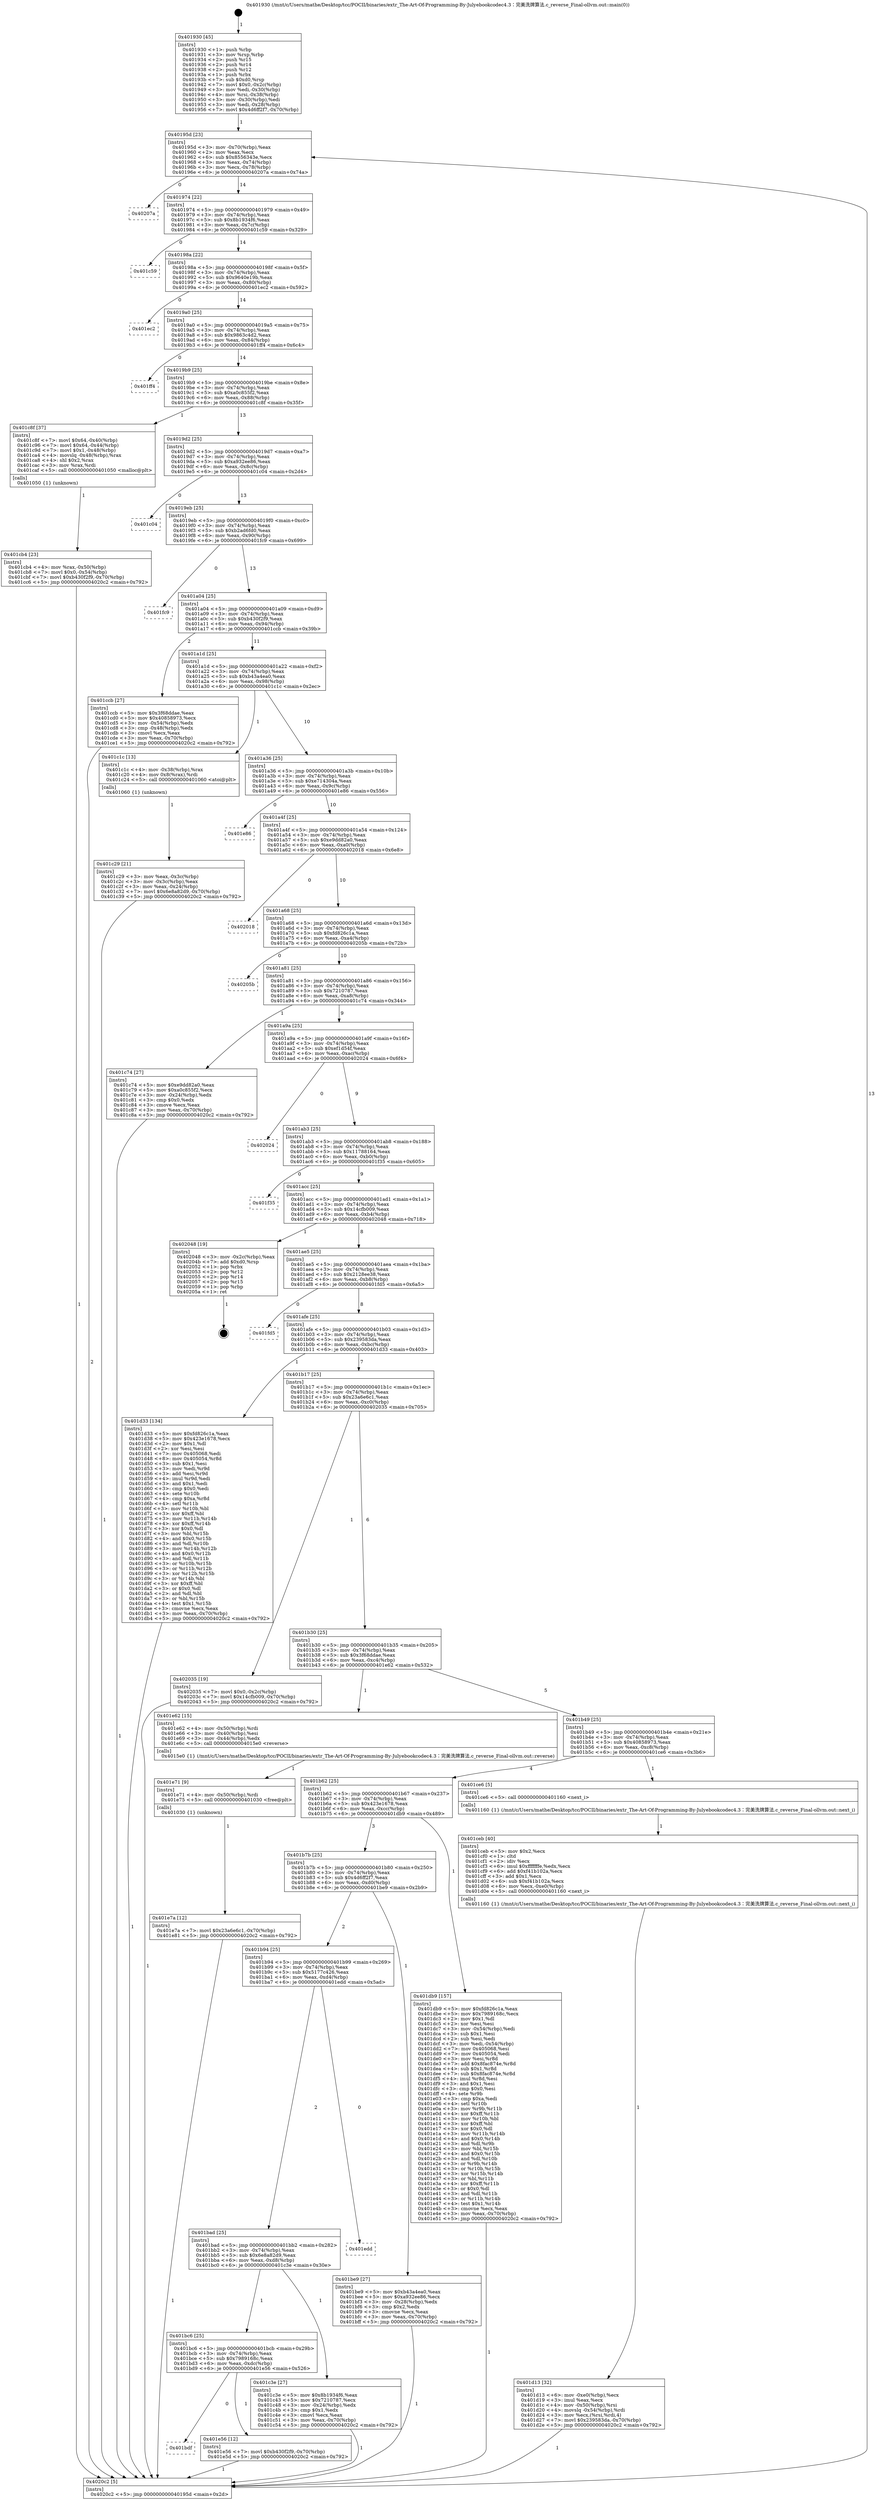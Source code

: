 digraph "0x401930" {
  label = "0x401930 (/mnt/c/Users/mathe/Desktop/tcc/POCII/binaries/extr_The-Art-Of-Programming-By-Julyebookcodec4.3：完美洗牌算法.c_reverse_Final-ollvm.out::main(0))"
  labelloc = "t"
  node[shape=record]

  Entry [label="",width=0.3,height=0.3,shape=circle,fillcolor=black,style=filled]
  "0x40195d" [label="{
     0x40195d [23]\l
     | [instrs]\l
     &nbsp;&nbsp;0x40195d \<+3\>: mov -0x70(%rbp),%eax\l
     &nbsp;&nbsp;0x401960 \<+2\>: mov %eax,%ecx\l
     &nbsp;&nbsp;0x401962 \<+6\>: sub $0x8556343e,%ecx\l
     &nbsp;&nbsp;0x401968 \<+3\>: mov %eax,-0x74(%rbp)\l
     &nbsp;&nbsp;0x40196b \<+3\>: mov %ecx,-0x78(%rbp)\l
     &nbsp;&nbsp;0x40196e \<+6\>: je 000000000040207a \<main+0x74a\>\l
  }"]
  "0x40207a" [label="{
     0x40207a\l
  }", style=dashed]
  "0x401974" [label="{
     0x401974 [22]\l
     | [instrs]\l
     &nbsp;&nbsp;0x401974 \<+5\>: jmp 0000000000401979 \<main+0x49\>\l
     &nbsp;&nbsp;0x401979 \<+3\>: mov -0x74(%rbp),%eax\l
     &nbsp;&nbsp;0x40197c \<+5\>: sub $0x8b1934f6,%eax\l
     &nbsp;&nbsp;0x401981 \<+3\>: mov %eax,-0x7c(%rbp)\l
     &nbsp;&nbsp;0x401984 \<+6\>: je 0000000000401c59 \<main+0x329\>\l
  }"]
  Exit [label="",width=0.3,height=0.3,shape=circle,fillcolor=black,style=filled,peripheries=2]
  "0x401c59" [label="{
     0x401c59\l
  }", style=dashed]
  "0x40198a" [label="{
     0x40198a [22]\l
     | [instrs]\l
     &nbsp;&nbsp;0x40198a \<+5\>: jmp 000000000040198f \<main+0x5f\>\l
     &nbsp;&nbsp;0x40198f \<+3\>: mov -0x74(%rbp),%eax\l
     &nbsp;&nbsp;0x401992 \<+5\>: sub $0x9640e19b,%eax\l
     &nbsp;&nbsp;0x401997 \<+3\>: mov %eax,-0x80(%rbp)\l
     &nbsp;&nbsp;0x40199a \<+6\>: je 0000000000401ec2 \<main+0x592\>\l
  }"]
  "0x401e7a" [label="{
     0x401e7a [12]\l
     | [instrs]\l
     &nbsp;&nbsp;0x401e7a \<+7\>: movl $0x23a6e6c1,-0x70(%rbp)\l
     &nbsp;&nbsp;0x401e81 \<+5\>: jmp 00000000004020c2 \<main+0x792\>\l
  }"]
  "0x401ec2" [label="{
     0x401ec2\l
  }", style=dashed]
  "0x4019a0" [label="{
     0x4019a0 [25]\l
     | [instrs]\l
     &nbsp;&nbsp;0x4019a0 \<+5\>: jmp 00000000004019a5 \<main+0x75\>\l
     &nbsp;&nbsp;0x4019a5 \<+3\>: mov -0x74(%rbp),%eax\l
     &nbsp;&nbsp;0x4019a8 \<+5\>: sub $0x9863c4d2,%eax\l
     &nbsp;&nbsp;0x4019ad \<+6\>: mov %eax,-0x84(%rbp)\l
     &nbsp;&nbsp;0x4019b3 \<+6\>: je 0000000000401ff4 \<main+0x6c4\>\l
  }"]
  "0x401e71" [label="{
     0x401e71 [9]\l
     | [instrs]\l
     &nbsp;&nbsp;0x401e71 \<+4\>: mov -0x50(%rbp),%rdi\l
     &nbsp;&nbsp;0x401e75 \<+5\>: call 0000000000401030 \<free@plt\>\l
     | [calls]\l
     &nbsp;&nbsp;0x401030 \{1\} (unknown)\l
  }"]
  "0x401ff4" [label="{
     0x401ff4\l
  }", style=dashed]
  "0x4019b9" [label="{
     0x4019b9 [25]\l
     | [instrs]\l
     &nbsp;&nbsp;0x4019b9 \<+5\>: jmp 00000000004019be \<main+0x8e\>\l
     &nbsp;&nbsp;0x4019be \<+3\>: mov -0x74(%rbp),%eax\l
     &nbsp;&nbsp;0x4019c1 \<+5\>: sub $0xa0c855f2,%eax\l
     &nbsp;&nbsp;0x4019c6 \<+6\>: mov %eax,-0x88(%rbp)\l
     &nbsp;&nbsp;0x4019cc \<+6\>: je 0000000000401c8f \<main+0x35f\>\l
  }"]
  "0x401bdf" [label="{
     0x401bdf\l
  }", style=dashed]
  "0x401c8f" [label="{
     0x401c8f [37]\l
     | [instrs]\l
     &nbsp;&nbsp;0x401c8f \<+7\>: movl $0x64,-0x40(%rbp)\l
     &nbsp;&nbsp;0x401c96 \<+7\>: movl $0x64,-0x44(%rbp)\l
     &nbsp;&nbsp;0x401c9d \<+7\>: movl $0x1,-0x48(%rbp)\l
     &nbsp;&nbsp;0x401ca4 \<+4\>: movslq -0x48(%rbp),%rax\l
     &nbsp;&nbsp;0x401ca8 \<+4\>: shl $0x2,%rax\l
     &nbsp;&nbsp;0x401cac \<+3\>: mov %rax,%rdi\l
     &nbsp;&nbsp;0x401caf \<+5\>: call 0000000000401050 \<malloc@plt\>\l
     | [calls]\l
     &nbsp;&nbsp;0x401050 \{1\} (unknown)\l
  }"]
  "0x4019d2" [label="{
     0x4019d2 [25]\l
     | [instrs]\l
     &nbsp;&nbsp;0x4019d2 \<+5\>: jmp 00000000004019d7 \<main+0xa7\>\l
     &nbsp;&nbsp;0x4019d7 \<+3\>: mov -0x74(%rbp),%eax\l
     &nbsp;&nbsp;0x4019da \<+5\>: sub $0xa932ee86,%eax\l
     &nbsp;&nbsp;0x4019df \<+6\>: mov %eax,-0x8c(%rbp)\l
     &nbsp;&nbsp;0x4019e5 \<+6\>: je 0000000000401c04 \<main+0x2d4\>\l
  }"]
  "0x401e56" [label="{
     0x401e56 [12]\l
     | [instrs]\l
     &nbsp;&nbsp;0x401e56 \<+7\>: movl $0xb430f2f9,-0x70(%rbp)\l
     &nbsp;&nbsp;0x401e5d \<+5\>: jmp 00000000004020c2 \<main+0x792\>\l
  }"]
  "0x401c04" [label="{
     0x401c04\l
  }", style=dashed]
  "0x4019eb" [label="{
     0x4019eb [25]\l
     | [instrs]\l
     &nbsp;&nbsp;0x4019eb \<+5\>: jmp 00000000004019f0 \<main+0xc0\>\l
     &nbsp;&nbsp;0x4019f0 \<+3\>: mov -0x74(%rbp),%eax\l
     &nbsp;&nbsp;0x4019f3 \<+5\>: sub $0xb2ad6fd0,%eax\l
     &nbsp;&nbsp;0x4019f8 \<+6\>: mov %eax,-0x90(%rbp)\l
     &nbsp;&nbsp;0x4019fe \<+6\>: je 0000000000401fc9 \<main+0x699\>\l
  }"]
  "0x401d13" [label="{
     0x401d13 [32]\l
     | [instrs]\l
     &nbsp;&nbsp;0x401d13 \<+6\>: mov -0xe0(%rbp),%ecx\l
     &nbsp;&nbsp;0x401d19 \<+3\>: imul %eax,%ecx\l
     &nbsp;&nbsp;0x401d1c \<+4\>: mov -0x50(%rbp),%rsi\l
     &nbsp;&nbsp;0x401d20 \<+4\>: movslq -0x54(%rbp),%rdi\l
     &nbsp;&nbsp;0x401d24 \<+3\>: mov %ecx,(%rsi,%rdi,4)\l
     &nbsp;&nbsp;0x401d27 \<+7\>: movl $0x239583da,-0x70(%rbp)\l
     &nbsp;&nbsp;0x401d2e \<+5\>: jmp 00000000004020c2 \<main+0x792\>\l
  }"]
  "0x401fc9" [label="{
     0x401fc9\l
  }", style=dashed]
  "0x401a04" [label="{
     0x401a04 [25]\l
     | [instrs]\l
     &nbsp;&nbsp;0x401a04 \<+5\>: jmp 0000000000401a09 \<main+0xd9\>\l
     &nbsp;&nbsp;0x401a09 \<+3\>: mov -0x74(%rbp),%eax\l
     &nbsp;&nbsp;0x401a0c \<+5\>: sub $0xb430f2f9,%eax\l
     &nbsp;&nbsp;0x401a11 \<+6\>: mov %eax,-0x94(%rbp)\l
     &nbsp;&nbsp;0x401a17 \<+6\>: je 0000000000401ccb \<main+0x39b\>\l
  }"]
  "0x401ceb" [label="{
     0x401ceb [40]\l
     | [instrs]\l
     &nbsp;&nbsp;0x401ceb \<+5\>: mov $0x2,%ecx\l
     &nbsp;&nbsp;0x401cf0 \<+1\>: cltd\l
     &nbsp;&nbsp;0x401cf1 \<+2\>: idiv %ecx\l
     &nbsp;&nbsp;0x401cf3 \<+6\>: imul $0xfffffffe,%edx,%ecx\l
     &nbsp;&nbsp;0x401cf9 \<+6\>: add $0xf41b102a,%ecx\l
     &nbsp;&nbsp;0x401cff \<+3\>: add $0x1,%ecx\l
     &nbsp;&nbsp;0x401d02 \<+6\>: sub $0xf41b102a,%ecx\l
     &nbsp;&nbsp;0x401d08 \<+6\>: mov %ecx,-0xe0(%rbp)\l
     &nbsp;&nbsp;0x401d0e \<+5\>: call 0000000000401160 \<next_i\>\l
     | [calls]\l
     &nbsp;&nbsp;0x401160 \{1\} (/mnt/c/Users/mathe/Desktop/tcc/POCII/binaries/extr_The-Art-Of-Programming-By-Julyebookcodec4.3：完美洗牌算法.c_reverse_Final-ollvm.out::next_i)\l
  }"]
  "0x401ccb" [label="{
     0x401ccb [27]\l
     | [instrs]\l
     &nbsp;&nbsp;0x401ccb \<+5\>: mov $0x3f68ddae,%eax\l
     &nbsp;&nbsp;0x401cd0 \<+5\>: mov $0x40858973,%ecx\l
     &nbsp;&nbsp;0x401cd5 \<+3\>: mov -0x54(%rbp),%edx\l
     &nbsp;&nbsp;0x401cd8 \<+3\>: cmp -0x48(%rbp),%edx\l
     &nbsp;&nbsp;0x401cdb \<+3\>: cmovl %ecx,%eax\l
     &nbsp;&nbsp;0x401cde \<+3\>: mov %eax,-0x70(%rbp)\l
     &nbsp;&nbsp;0x401ce1 \<+5\>: jmp 00000000004020c2 \<main+0x792\>\l
  }"]
  "0x401a1d" [label="{
     0x401a1d [25]\l
     | [instrs]\l
     &nbsp;&nbsp;0x401a1d \<+5\>: jmp 0000000000401a22 \<main+0xf2\>\l
     &nbsp;&nbsp;0x401a22 \<+3\>: mov -0x74(%rbp),%eax\l
     &nbsp;&nbsp;0x401a25 \<+5\>: sub $0xb43a4ea0,%eax\l
     &nbsp;&nbsp;0x401a2a \<+6\>: mov %eax,-0x98(%rbp)\l
     &nbsp;&nbsp;0x401a30 \<+6\>: je 0000000000401c1c \<main+0x2ec\>\l
  }"]
  "0x401cb4" [label="{
     0x401cb4 [23]\l
     | [instrs]\l
     &nbsp;&nbsp;0x401cb4 \<+4\>: mov %rax,-0x50(%rbp)\l
     &nbsp;&nbsp;0x401cb8 \<+7\>: movl $0x0,-0x54(%rbp)\l
     &nbsp;&nbsp;0x401cbf \<+7\>: movl $0xb430f2f9,-0x70(%rbp)\l
     &nbsp;&nbsp;0x401cc6 \<+5\>: jmp 00000000004020c2 \<main+0x792\>\l
  }"]
  "0x401c1c" [label="{
     0x401c1c [13]\l
     | [instrs]\l
     &nbsp;&nbsp;0x401c1c \<+4\>: mov -0x38(%rbp),%rax\l
     &nbsp;&nbsp;0x401c20 \<+4\>: mov 0x8(%rax),%rdi\l
     &nbsp;&nbsp;0x401c24 \<+5\>: call 0000000000401060 \<atoi@plt\>\l
     | [calls]\l
     &nbsp;&nbsp;0x401060 \{1\} (unknown)\l
  }"]
  "0x401a36" [label="{
     0x401a36 [25]\l
     | [instrs]\l
     &nbsp;&nbsp;0x401a36 \<+5\>: jmp 0000000000401a3b \<main+0x10b\>\l
     &nbsp;&nbsp;0x401a3b \<+3\>: mov -0x74(%rbp),%eax\l
     &nbsp;&nbsp;0x401a3e \<+5\>: sub $0xe714304a,%eax\l
     &nbsp;&nbsp;0x401a43 \<+6\>: mov %eax,-0x9c(%rbp)\l
     &nbsp;&nbsp;0x401a49 \<+6\>: je 0000000000401e86 \<main+0x556\>\l
  }"]
  "0x401bc6" [label="{
     0x401bc6 [25]\l
     | [instrs]\l
     &nbsp;&nbsp;0x401bc6 \<+5\>: jmp 0000000000401bcb \<main+0x29b\>\l
     &nbsp;&nbsp;0x401bcb \<+3\>: mov -0x74(%rbp),%eax\l
     &nbsp;&nbsp;0x401bce \<+5\>: sub $0x7989168c,%eax\l
     &nbsp;&nbsp;0x401bd3 \<+6\>: mov %eax,-0xdc(%rbp)\l
     &nbsp;&nbsp;0x401bd9 \<+6\>: je 0000000000401e56 \<main+0x526\>\l
  }"]
  "0x401e86" [label="{
     0x401e86\l
  }", style=dashed]
  "0x401a4f" [label="{
     0x401a4f [25]\l
     | [instrs]\l
     &nbsp;&nbsp;0x401a4f \<+5\>: jmp 0000000000401a54 \<main+0x124\>\l
     &nbsp;&nbsp;0x401a54 \<+3\>: mov -0x74(%rbp),%eax\l
     &nbsp;&nbsp;0x401a57 \<+5\>: sub $0xe9dd82a0,%eax\l
     &nbsp;&nbsp;0x401a5c \<+6\>: mov %eax,-0xa0(%rbp)\l
     &nbsp;&nbsp;0x401a62 \<+6\>: je 0000000000402018 \<main+0x6e8\>\l
  }"]
  "0x401c3e" [label="{
     0x401c3e [27]\l
     | [instrs]\l
     &nbsp;&nbsp;0x401c3e \<+5\>: mov $0x8b1934f6,%eax\l
     &nbsp;&nbsp;0x401c43 \<+5\>: mov $0x7210787,%ecx\l
     &nbsp;&nbsp;0x401c48 \<+3\>: mov -0x24(%rbp),%edx\l
     &nbsp;&nbsp;0x401c4b \<+3\>: cmp $0x1,%edx\l
     &nbsp;&nbsp;0x401c4e \<+3\>: cmovl %ecx,%eax\l
     &nbsp;&nbsp;0x401c51 \<+3\>: mov %eax,-0x70(%rbp)\l
     &nbsp;&nbsp;0x401c54 \<+5\>: jmp 00000000004020c2 \<main+0x792\>\l
  }"]
  "0x402018" [label="{
     0x402018\l
  }", style=dashed]
  "0x401a68" [label="{
     0x401a68 [25]\l
     | [instrs]\l
     &nbsp;&nbsp;0x401a68 \<+5\>: jmp 0000000000401a6d \<main+0x13d\>\l
     &nbsp;&nbsp;0x401a6d \<+3\>: mov -0x74(%rbp),%eax\l
     &nbsp;&nbsp;0x401a70 \<+5\>: sub $0xfd826c1a,%eax\l
     &nbsp;&nbsp;0x401a75 \<+6\>: mov %eax,-0xa4(%rbp)\l
     &nbsp;&nbsp;0x401a7b \<+6\>: je 000000000040205b \<main+0x72b\>\l
  }"]
  "0x401bad" [label="{
     0x401bad [25]\l
     | [instrs]\l
     &nbsp;&nbsp;0x401bad \<+5\>: jmp 0000000000401bb2 \<main+0x282\>\l
     &nbsp;&nbsp;0x401bb2 \<+3\>: mov -0x74(%rbp),%eax\l
     &nbsp;&nbsp;0x401bb5 \<+5\>: sub $0x6e8a82d9,%eax\l
     &nbsp;&nbsp;0x401bba \<+6\>: mov %eax,-0xd8(%rbp)\l
     &nbsp;&nbsp;0x401bc0 \<+6\>: je 0000000000401c3e \<main+0x30e\>\l
  }"]
  "0x40205b" [label="{
     0x40205b\l
  }", style=dashed]
  "0x401a81" [label="{
     0x401a81 [25]\l
     | [instrs]\l
     &nbsp;&nbsp;0x401a81 \<+5\>: jmp 0000000000401a86 \<main+0x156\>\l
     &nbsp;&nbsp;0x401a86 \<+3\>: mov -0x74(%rbp),%eax\l
     &nbsp;&nbsp;0x401a89 \<+5\>: sub $0x7210787,%eax\l
     &nbsp;&nbsp;0x401a8e \<+6\>: mov %eax,-0xa8(%rbp)\l
     &nbsp;&nbsp;0x401a94 \<+6\>: je 0000000000401c74 \<main+0x344\>\l
  }"]
  "0x401edd" [label="{
     0x401edd\l
  }", style=dashed]
  "0x401c74" [label="{
     0x401c74 [27]\l
     | [instrs]\l
     &nbsp;&nbsp;0x401c74 \<+5\>: mov $0xe9dd82a0,%eax\l
     &nbsp;&nbsp;0x401c79 \<+5\>: mov $0xa0c855f2,%ecx\l
     &nbsp;&nbsp;0x401c7e \<+3\>: mov -0x24(%rbp),%edx\l
     &nbsp;&nbsp;0x401c81 \<+3\>: cmp $0x0,%edx\l
     &nbsp;&nbsp;0x401c84 \<+3\>: cmove %ecx,%eax\l
     &nbsp;&nbsp;0x401c87 \<+3\>: mov %eax,-0x70(%rbp)\l
     &nbsp;&nbsp;0x401c8a \<+5\>: jmp 00000000004020c2 \<main+0x792\>\l
  }"]
  "0x401a9a" [label="{
     0x401a9a [25]\l
     | [instrs]\l
     &nbsp;&nbsp;0x401a9a \<+5\>: jmp 0000000000401a9f \<main+0x16f\>\l
     &nbsp;&nbsp;0x401a9f \<+3\>: mov -0x74(%rbp),%eax\l
     &nbsp;&nbsp;0x401aa2 \<+5\>: sub $0xef1d54f,%eax\l
     &nbsp;&nbsp;0x401aa7 \<+6\>: mov %eax,-0xac(%rbp)\l
     &nbsp;&nbsp;0x401aad \<+6\>: je 0000000000402024 \<main+0x6f4\>\l
  }"]
  "0x401c29" [label="{
     0x401c29 [21]\l
     | [instrs]\l
     &nbsp;&nbsp;0x401c29 \<+3\>: mov %eax,-0x3c(%rbp)\l
     &nbsp;&nbsp;0x401c2c \<+3\>: mov -0x3c(%rbp),%eax\l
     &nbsp;&nbsp;0x401c2f \<+3\>: mov %eax,-0x24(%rbp)\l
     &nbsp;&nbsp;0x401c32 \<+7\>: movl $0x6e8a82d9,-0x70(%rbp)\l
     &nbsp;&nbsp;0x401c39 \<+5\>: jmp 00000000004020c2 \<main+0x792\>\l
  }"]
  "0x402024" [label="{
     0x402024\l
  }", style=dashed]
  "0x401ab3" [label="{
     0x401ab3 [25]\l
     | [instrs]\l
     &nbsp;&nbsp;0x401ab3 \<+5\>: jmp 0000000000401ab8 \<main+0x188\>\l
     &nbsp;&nbsp;0x401ab8 \<+3\>: mov -0x74(%rbp),%eax\l
     &nbsp;&nbsp;0x401abb \<+5\>: sub $0x11788164,%eax\l
     &nbsp;&nbsp;0x401ac0 \<+6\>: mov %eax,-0xb0(%rbp)\l
     &nbsp;&nbsp;0x401ac6 \<+6\>: je 0000000000401f35 \<main+0x605\>\l
  }"]
  "0x401930" [label="{
     0x401930 [45]\l
     | [instrs]\l
     &nbsp;&nbsp;0x401930 \<+1\>: push %rbp\l
     &nbsp;&nbsp;0x401931 \<+3\>: mov %rsp,%rbp\l
     &nbsp;&nbsp;0x401934 \<+2\>: push %r15\l
     &nbsp;&nbsp;0x401936 \<+2\>: push %r14\l
     &nbsp;&nbsp;0x401938 \<+2\>: push %r12\l
     &nbsp;&nbsp;0x40193a \<+1\>: push %rbx\l
     &nbsp;&nbsp;0x40193b \<+7\>: sub $0xd0,%rsp\l
     &nbsp;&nbsp;0x401942 \<+7\>: movl $0x0,-0x2c(%rbp)\l
     &nbsp;&nbsp;0x401949 \<+3\>: mov %edi,-0x30(%rbp)\l
     &nbsp;&nbsp;0x40194c \<+4\>: mov %rsi,-0x38(%rbp)\l
     &nbsp;&nbsp;0x401950 \<+3\>: mov -0x30(%rbp),%edi\l
     &nbsp;&nbsp;0x401953 \<+3\>: mov %edi,-0x28(%rbp)\l
     &nbsp;&nbsp;0x401956 \<+7\>: movl $0x4d6ff2f7,-0x70(%rbp)\l
  }"]
  "0x401f35" [label="{
     0x401f35\l
  }", style=dashed]
  "0x401acc" [label="{
     0x401acc [25]\l
     | [instrs]\l
     &nbsp;&nbsp;0x401acc \<+5\>: jmp 0000000000401ad1 \<main+0x1a1\>\l
     &nbsp;&nbsp;0x401ad1 \<+3\>: mov -0x74(%rbp),%eax\l
     &nbsp;&nbsp;0x401ad4 \<+5\>: sub $0x14cfb009,%eax\l
     &nbsp;&nbsp;0x401ad9 \<+6\>: mov %eax,-0xb4(%rbp)\l
     &nbsp;&nbsp;0x401adf \<+6\>: je 0000000000402048 \<main+0x718\>\l
  }"]
  "0x4020c2" [label="{
     0x4020c2 [5]\l
     | [instrs]\l
     &nbsp;&nbsp;0x4020c2 \<+5\>: jmp 000000000040195d \<main+0x2d\>\l
  }"]
  "0x402048" [label="{
     0x402048 [19]\l
     | [instrs]\l
     &nbsp;&nbsp;0x402048 \<+3\>: mov -0x2c(%rbp),%eax\l
     &nbsp;&nbsp;0x40204b \<+7\>: add $0xd0,%rsp\l
     &nbsp;&nbsp;0x402052 \<+1\>: pop %rbx\l
     &nbsp;&nbsp;0x402053 \<+2\>: pop %r12\l
     &nbsp;&nbsp;0x402055 \<+2\>: pop %r14\l
     &nbsp;&nbsp;0x402057 \<+2\>: pop %r15\l
     &nbsp;&nbsp;0x402059 \<+1\>: pop %rbp\l
     &nbsp;&nbsp;0x40205a \<+1\>: ret\l
  }"]
  "0x401ae5" [label="{
     0x401ae5 [25]\l
     | [instrs]\l
     &nbsp;&nbsp;0x401ae5 \<+5\>: jmp 0000000000401aea \<main+0x1ba\>\l
     &nbsp;&nbsp;0x401aea \<+3\>: mov -0x74(%rbp),%eax\l
     &nbsp;&nbsp;0x401aed \<+5\>: sub $0x2128ee38,%eax\l
     &nbsp;&nbsp;0x401af2 \<+6\>: mov %eax,-0xb8(%rbp)\l
     &nbsp;&nbsp;0x401af8 \<+6\>: je 0000000000401fd5 \<main+0x6a5\>\l
  }"]
  "0x401b94" [label="{
     0x401b94 [25]\l
     | [instrs]\l
     &nbsp;&nbsp;0x401b94 \<+5\>: jmp 0000000000401b99 \<main+0x269\>\l
     &nbsp;&nbsp;0x401b99 \<+3\>: mov -0x74(%rbp),%eax\l
     &nbsp;&nbsp;0x401b9c \<+5\>: sub $0x5177c426,%eax\l
     &nbsp;&nbsp;0x401ba1 \<+6\>: mov %eax,-0xd4(%rbp)\l
     &nbsp;&nbsp;0x401ba7 \<+6\>: je 0000000000401edd \<main+0x5ad\>\l
  }"]
  "0x401fd5" [label="{
     0x401fd5\l
  }", style=dashed]
  "0x401afe" [label="{
     0x401afe [25]\l
     | [instrs]\l
     &nbsp;&nbsp;0x401afe \<+5\>: jmp 0000000000401b03 \<main+0x1d3\>\l
     &nbsp;&nbsp;0x401b03 \<+3\>: mov -0x74(%rbp),%eax\l
     &nbsp;&nbsp;0x401b06 \<+5\>: sub $0x239583da,%eax\l
     &nbsp;&nbsp;0x401b0b \<+6\>: mov %eax,-0xbc(%rbp)\l
     &nbsp;&nbsp;0x401b11 \<+6\>: je 0000000000401d33 \<main+0x403\>\l
  }"]
  "0x401be9" [label="{
     0x401be9 [27]\l
     | [instrs]\l
     &nbsp;&nbsp;0x401be9 \<+5\>: mov $0xb43a4ea0,%eax\l
     &nbsp;&nbsp;0x401bee \<+5\>: mov $0xa932ee86,%ecx\l
     &nbsp;&nbsp;0x401bf3 \<+3\>: mov -0x28(%rbp),%edx\l
     &nbsp;&nbsp;0x401bf6 \<+3\>: cmp $0x2,%edx\l
     &nbsp;&nbsp;0x401bf9 \<+3\>: cmovne %ecx,%eax\l
     &nbsp;&nbsp;0x401bfc \<+3\>: mov %eax,-0x70(%rbp)\l
     &nbsp;&nbsp;0x401bff \<+5\>: jmp 00000000004020c2 \<main+0x792\>\l
  }"]
  "0x401d33" [label="{
     0x401d33 [134]\l
     | [instrs]\l
     &nbsp;&nbsp;0x401d33 \<+5\>: mov $0xfd826c1a,%eax\l
     &nbsp;&nbsp;0x401d38 \<+5\>: mov $0x423e1678,%ecx\l
     &nbsp;&nbsp;0x401d3d \<+2\>: mov $0x1,%dl\l
     &nbsp;&nbsp;0x401d3f \<+2\>: xor %esi,%esi\l
     &nbsp;&nbsp;0x401d41 \<+7\>: mov 0x405068,%edi\l
     &nbsp;&nbsp;0x401d48 \<+8\>: mov 0x405054,%r8d\l
     &nbsp;&nbsp;0x401d50 \<+3\>: sub $0x1,%esi\l
     &nbsp;&nbsp;0x401d53 \<+3\>: mov %edi,%r9d\l
     &nbsp;&nbsp;0x401d56 \<+3\>: add %esi,%r9d\l
     &nbsp;&nbsp;0x401d59 \<+4\>: imul %r9d,%edi\l
     &nbsp;&nbsp;0x401d5d \<+3\>: and $0x1,%edi\l
     &nbsp;&nbsp;0x401d60 \<+3\>: cmp $0x0,%edi\l
     &nbsp;&nbsp;0x401d63 \<+4\>: sete %r10b\l
     &nbsp;&nbsp;0x401d67 \<+4\>: cmp $0xa,%r8d\l
     &nbsp;&nbsp;0x401d6b \<+4\>: setl %r11b\l
     &nbsp;&nbsp;0x401d6f \<+3\>: mov %r10b,%bl\l
     &nbsp;&nbsp;0x401d72 \<+3\>: xor $0xff,%bl\l
     &nbsp;&nbsp;0x401d75 \<+3\>: mov %r11b,%r14b\l
     &nbsp;&nbsp;0x401d78 \<+4\>: xor $0xff,%r14b\l
     &nbsp;&nbsp;0x401d7c \<+3\>: xor $0x0,%dl\l
     &nbsp;&nbsp;0x401d7f \<+3\>: mov %bl,%r15b\l
     &nbsp;&nbsp;0x401d82 \<+4\>: and $0x0,%r15b\l
     &nbsp;&nbsp;0x401d86 \<+3\>: and %dl,%r10b\l
     &nbsp;&nbsp;0x401d89 \<+3\>: mov %r14b,%r12b\l
     &nbsp;&nbsp;0x401d8c \<+4\>: and $0x0,%r12b\l
     &nbsp;&nbsp;0x401d90 \<+3\>: and %dl,%r11b\l
     &nbsp;&nbsp;0x401d93 \<+3\>: or %r10b,%r15b\l
     &nbsp;&nbsp;0x401d96 \<+3\>: or %r11b,%r12b\l
     &nbsp;&nbsp;0x401d99 \<+3\>: xor %r12b,%r15b\l
     &nbsp;&nbsp;0x401d9c \<+3\>: or %r14b,%bl\l
     &nbsp;&nbsp;0x401d9f \<+3\>: xor $0xff,%bl\l
     &nbsp;&nbsp;0x401da2 \<+3\>: or $0x0,%dl\l
     &nbsp;&nbsp;0x401da5 \<+2\>: and %dl,%bl\l
     &nbsp;&nbsp;0x401da7 \<+3\>: or %bl,%r15b\l
     &nbsp;&nbsp;0x401daa \<+4\>: test $0x1,%r15b\l
     &nbsp;&nbsp;0x401dae \<+3\>: cmovne %ecx,%eax\l
     &nbsp;&nbsp;0x401db1 \<+3\>: mov %eax,-0x70(%rbp)\l
     &nbsp;&nbsp;0x401db4 \<+5\>: jmp 00000000004020c2 \<main+0x792\>\l
  }"]
  "0x401b17" [label="{
     0x401b17 [25]\l
     | [instrs]\l
     &nbsp;&nbsp;0x401b17 \<+5\>: jmp 0000000000401b1c \<main+0x1ec\>\l
     &nbsp;&nbsp;0x401b1c \<+3\>: mov -0x74(%rbp),%eax\l
     &nbsp;&nbsp;0x401b1f \<+5\>: sub $0x23a6e6c1,%eax\l
     &nbsp;&nbsp;0x401b24 \<+6\>: mov %eax,-0xc0(%rbp)\l
     &nbsp;&nbsp;0x401b2a \<+6\>: je 0000000000402035 \<main+0x705\>\l
  }"]
  "0x401b7b" [label="{
     0x401b7b [25]\l
     | [instrs]\l
     &nbsp;&nbsp;0x401b7b \<+5\>: jmp 0000000000401b80 \<main+0x250\>\l
     &nbsp;&nbsp;0x401b80 \<+3\>: mov -0x74(%rbp),%eax\l
     &nbsp;&nbsp;0x401b83 \<+5\>: sub $0x4d6ff2f7,%eax\l
     &nbsp;&nbsp;0x401b88 \<+6\>: mov %eax,-0xd0(%rbp)\l
     &nbsp;&nbsp;0x401b8e \<+6\>: je 0000000000401be9 \<main+0x2b9\>\l
  }"]
  "0x402035" [label="{
     0x402035 [19]\l
     | [instrs]\l
     &nbsp;&nbsp;0x402035 \<+7\>: movl $0x0,-0x2c(%rbp)\l
     &nbsp;&nbsp;0x40203c \<+7\>: movl $0x14cfb009,-0x70(%rbp)\l
     &nbsp;&nbsp;0x402043 \<+5\>: jmp 00000000004020c2 \<main+0x792\>\l
  }"]
  "0x401b30" [label="{
     0x401b30 [25]\l
     | [instrs]\l
     &nbsp;&nbsp;0x401b30 \<+5\>: jmp 0000000000401b35 \<main+0x205\>\l
     &nbsp;&nbsp;0x401b35 \<+3\>: mov -0x74(%rbp),%eax\l
     &nbsp;&nbsp;0x401b38 \<+5\>: sub $0x3f68ddae,%eax\l
     &nbsp;&nbsp;0x401b3d \<+6\>: mov %eax,-0xc4(%rbp)\l
     &nbsp;&nbsp;0x401b43 \<+6\>: je 0000000000401e62 \<main+0x532\>\l
  }"]
  "0x401db9" [label="{
     0x401db9 [157]\l
     | [instrs]\l
     &nbsp;&nbsp;0x401db9 \<+5\>: mov $0xfd826c1a,%eax\l
     &nbsp;&nbsp;0x401dbe \<+5\>: mov $0x7989168c,%ecx\l
     &nbsp;&nbsp;0x401dc3 \<+2\>: mov $0x1,%dl\l
     &nbsp;&nbsp;0x401dc5 \<+2\>: xor %esi,%esi\l
     &nbsp;&nbsp;0x401dc7 \<+3\>: mov -0x54(%rbp),%edi\l
     &nbsp;&nbsp;0x401dca \<+3\>: sub $0x1,%esi\l
     &nbsp;&nbsp;0x401dcd \<+2\>: sub %esi,%edi\l
     &nbsp;&nbsp;0x401dcf \<+3\>: mov %edi,-0x54(%rbp)\l
     &nbsp;&nbsp;0x401dd2 \<+7\>: mov 0x405068,%esi\l
     &nbsp;&nbsp;0x401dd9 \<+7\>: mov 0x405054,%edi\l
     &nbsp;&nbsp;0x401de0 \<+3\>: mov %esi,%r8d\l
     &nbsp;&nbsp;0x401de3 \<+7\>: add $0x8fac874e,%r8d\l
     &nbsp;&nbsp;0x401dea \<+4\>: sub $0x1,%r8d\l
     &nbsp;&nbsp;0x401dee \<+7\>: sub $0x8fac874e,%r8d\l
     &nbsp;&nbsp;0x401df5 \<+4\>: imul %r8d,%esi\l
     &nbsp;&nbsp;0x401df9 \<+3\>: and $0x1,%esi\l
     &nbsp;&nbsp;0x401dfc \<+3\>: cmp $0x0,%esi\l
     &nbsp;&nbsp;0x401dff \<+4\>: sete %r9b\l
     &nbsp;&nbsp;0x401e03 \<+3\>: cmp $0xa,%edi\l
     &nbsp;&nbsp;0x401e06 \<+4\>: setl %r10b\l
     &nbsp;&nbsp;0x401e0a \<+3\>: mov %r9b,%r11b\l
     &nbsp;&nbsp;0x401e0d \<+4\>: xor $0xff,%r11b\l
     &nbsp;&nbsp;0x401e11 \<+3\>: mov %r10b,%bl\l
     &nbsp;&nbsp;0x401e14 \<+3\>: xor $0xff,%bl\l
     &nbsp;&nbsp;0x401e17 \<+3\>: xor $0x0,%dl\l
     &nbsp;&nbsp;0x401e1a \<+3\>: mov %r11b,%r14b\l
     &nbsp;&nbsp;0x401e1d \<+4\>: and $0x0,%r14b\l
     &nbsp;&nbsp;0x401e21 \<+3\>: and %dl,%r9b\l
     &nbsp;&nbsp;0x401e24 \<+3\>: mov %bl,%r15b\l
     &nbsp;&nbsp;0x401e27 \<+4\>: and $0x0,%r15b\l
     &nbsp;&nbsp;0x401e2b \<+3\>: and %dl,%r10b\l
     &nbsp;&nbsp;0x401e2e \<+3\>: or %r9b,%r14b\l
     &nbsp;&nbsp;0x401e31 \<+3\>: or %r10b,%r15b\l
     &nbsp;&nbsp;0x401e34 \<+3\>: xor %r15b,%r14b\l
     &nbsp;&nbsp;0x401e37 \<+3\>: or %bl,%r11b\l
     &nbsp;&nbsp;0x401e3a \<+4\>: xor $0xff,%r11b\l
     &nbsp;&nbsp;0x401e3e \<+3\>: or $0x0,%dl\l
     &nbsp;&nbsp;0x401e41 \<+3\>: and %dl,%r11b\l
     &nbsp;&nbsp;0x401e44 \<+3\>: or %r11b,%r14b\l
     &nbsp;&nbsp;0x401e47 \<+4\>: test $0x1,%r14b\l
     &nbsp;&nbsp;0x401e4b \<+3\>: cmovne %ecx,%eax\l
     &nbsp;&nbsp;0x401e4e \<+3\>: mov %eax,-0x70(%rbp)\l
     &nbsp;&nbsp;0x401e51 \<+5\>: jmp 00000000004020c2 \<main+0x792\>\l
  }"]
  "0x401e62" [label="{
     0x401e62 [15]\l
     | [instrs]\l
     &nbsp;&nbsp;0x401e62 \<+4\>: mov -0x50(%rbp),%rdi\l
     &nbsp;&nbsp;0x401e66 \<+3\>: mov -0x40(%rbp),%esi\l
     &nbsp;&nbsp;0x401e69 \<+3\>: mov -0x44(%rbp),%edx\l
     &nbsp;&nbsp;0x401e6c \<+5\>: call 00000000004015e0 \<reverse\>\l
     | [calls]\l
     &nbsp;&nbsp;0x4015e0 \{1\} (/mnt/c/Users/mathe/Desktop/tcc/POCII/binaries/extr_The-Art-Of-Programming-By-Julyebookcodec4.3：完美洗牌算法.c_reverse_Final-ollvm.out::reverse)\l
  }"]
  "0x401b49" [label="{
     0x401b49 [25]\l
     | [instrs]\l
     &nbsp;&nbsp;0x401b49 \<+5\>: jmp 0000000000401b4e \<main+0x21e\>\l
     &nbsp;&nbsp;0x401b4e \<+3\>: mov -0x74(%rbp),%eax\l
     &nbsp;&nbsp;0x401b51 \<+5\>: sub $0x40858973,%eax\l
     &nbsp;&nbsp;0x401b56 \<+6\>: mov %eax,-0xc8(%rbp)\l
     &nbsp;&nbsp;0x401b5c \<+6\>: je 0000000000401ce6 \<main+0x3b6\>\l
  }"]
  "0x401b62" [label="{
     0x401b62 [25]\l
     | [instrs]\l
     &nbsp;&nbsp;0x401b62 \<+5\>: jmp 0000000000401b67 \<main+0x237\>\l
     &nbsp;&nbsp;0x401b67 \<+3\>: mov -0x74(%rbp),%eax\l
     &nbsp;&nbsp;0x401b6a \<+5\>: sub $0x423e1678,%eax\l
     &nbsp;&nbsp;0x401b6f \<+6\>: mov %eax,-0xcc(%rbp)\l
     &nbsp;&nbsp;0x401b75 \<+6\>: je 0000000000401db9 \<main+0x489\>\l
  }"]
  "0x401ce6" [label="{
     0x401ce6 [5]\l
     | [instrs]\l
     &nbsp;&nbsp;0x401ce6 \<+5\>: call 0000000000401160 \<next_i\>\l
     | [calls]\l
     &nbsp;&nbsp;0x401160 \{1\} (/mnt/c/Users/mathe/Desktop/tcc/POCII/binaries/extr_The-Art-Of-Programming-By-Julyebookcodec4.3：完美洗牌算法.c_reverse_Final-ollvm.out::next_i)\l
  }"]
  Entry -> "0x401930" [label=" 1"]
  "0x40195d" -> "0x40207a" [label=" 0"]
  "0x40195d" -> "0x401974" [label=" 14"]
  "0x402048" -> Exit [label=" 1"]
  "0x401974" -> "0x401c59" [label=" 0"]
  "0x401974" -> "0x40198a" [label=" 14"]
  "0x402035" -> "0x4020c2" [label=" 1"]
  "0x40198a" -> "0x401ec2" [label=" 0"]
  "0x40198a" -> "0x4019a0" [label=" 14"]
  "0x401e7a" -> "0x4020c2" [label=" 1"]
  "0x4019a0" -> "0x401ff4" [label=" 0"]
  "0x4019a0" -> "0x4019b9" [label=" 14"]
  "0x401e71" -> "0x401e7a" [label=" 1"]
  "0x4019b9" -> "0x401c8f" [label=" 1"]
  "0x4019b9" -> "0x4019d2" [label=" 13"]
  "0x401e62" -> "0x401e71" [label=" 1"]
  "0x4019d2" -> "0x401c04" [label=" 0"]
  "0x4019d2" -> "0x4019eb" [label=" 13"]
  "0x401e56" -> "0x4020c2" [label=" 1"]
  "0x4019eb" -> "0x401fc9" [label=" 0"]
  "0x4019eb" -> "0x401a04" [label=" 13"]
  "0x401bc6" -> "0x401e56" [label=" 1"]
  "0x401a04" -> "0x401ccb" [label=" 2"]
  "0x401a04" -> "0x401a1d" [label=" 11"]
  "0x401bc6" -> "0x401bdf" [label=" 0"]
  "0x401a1d" -> "0x401c1c" [label=" 1"]
  "0x401a1d" -> "0x401a36" [label=" 10"]
  "0x401db9" -> "0x4020c2" [label=" 1"]
  "0x401a36" -> "0x401e86" [label=" 0"]
  "0x401a36" -> "0x401a4f" [label=" 10"]
  "0x401d33" -> "0x4020c2" [label=" 1"]
  "0x401a4f" -> "0x402018" [label=" 0"]
  "0x401a4f" -> "0x401a68" [label=" 10"]
  "0x401d13" -> "0x4020c2" [label=" 1"]
  "0x401a68" -> "0x40205b" [label=" 0"]
  "0x401a68" -> "0x401a81" [label=" 10"]
  "0x401ce6" -> "0x401ceb" [label=" 1"]
  "0x401a81" -> "0x401c74" [label=" 1"]
  "0x401a81" -> "0x401a9a" [label=" 9"]
  "0x401ccb" -> "0x4020c2" [label=" 2"]
  "0x401a9a" -> "0x402024" [label=" 0"]
  "0x401a9a" -> "0x401ab3" [label=" 9"]
  "0x401c8f" -> "0x401cb4" [label=" 1"]
  "0x401ab3" -> "0x401f35" [label=" 0"]
  "0x401ab3" -> "0x401acc" [label=" 9"]
  "0x401c74" -> "0x4020c2" [label=" 1"]
  "0x401acc" -> "0x402048" [label=" 1"]
  "0x401acc" -> "0x401ae5" [label=" 8"]
  "0x401c3e" -> "0x4020c2" [label=" 1"]
  "0x401ae5" -> "0x401fd5" [label=" 0"]
  "0x401ae5" -> "0x401afe" [label=" 8"]
  "0x401bad" -> "0x401bc6" [label=" 1"]
  "0x401afe" -> "0x401d33" [label=" 1"]
  "0x401afe" -> "0x401b17" [label=" 7"]
  "0x401bad" -> "0x401c3e" [label=" 1"]
  "0x401b17" -> "0x402035" [label=" 1"]
  "0x401b17" -> "0x401b30" [label=" 6"]
  "0x401b94" -> "0x401bad" [label=" 2"]
  "0x401b30" -> "0x401e62" [label=" 1"]
  "0x401b30" -> "0x401b49" [label=" 5"]
  "0x401b94" -> "0x401edd" [label=" 0"]
  "0x401b49" -> "0x401ce6" [label=" 1"]
  "0x401b49" -> "0x401b62" [label=" 4"]
  "0x401cb4" -> "0x4020c2" [label=" 1"]
  "0x401b62" -> "0x401db9" [label=" 1"]
  "0x401b62" -> "0x401b7b" [label=" 3"]
  "0x401ceb" -> "0x401d13" [label=" 1"]
  "0x401b7b" -> "0x401be9" [label=" 1"]
  "0x401b7b" -> "0x401b94" [label=" 2"]
  "0x401be9" -> "0x4020c2" [label=" 1"]
  "0x401930" -> "0x40195d" [label=" 1"]
  "0x4020c2" -> "0x40195d" [label=" 13"]
  "0x401c1c" -> "0x401c29" [label=" 1"]
  "0x401c29" -> "0x4020c2" [label=" 1"]
}
